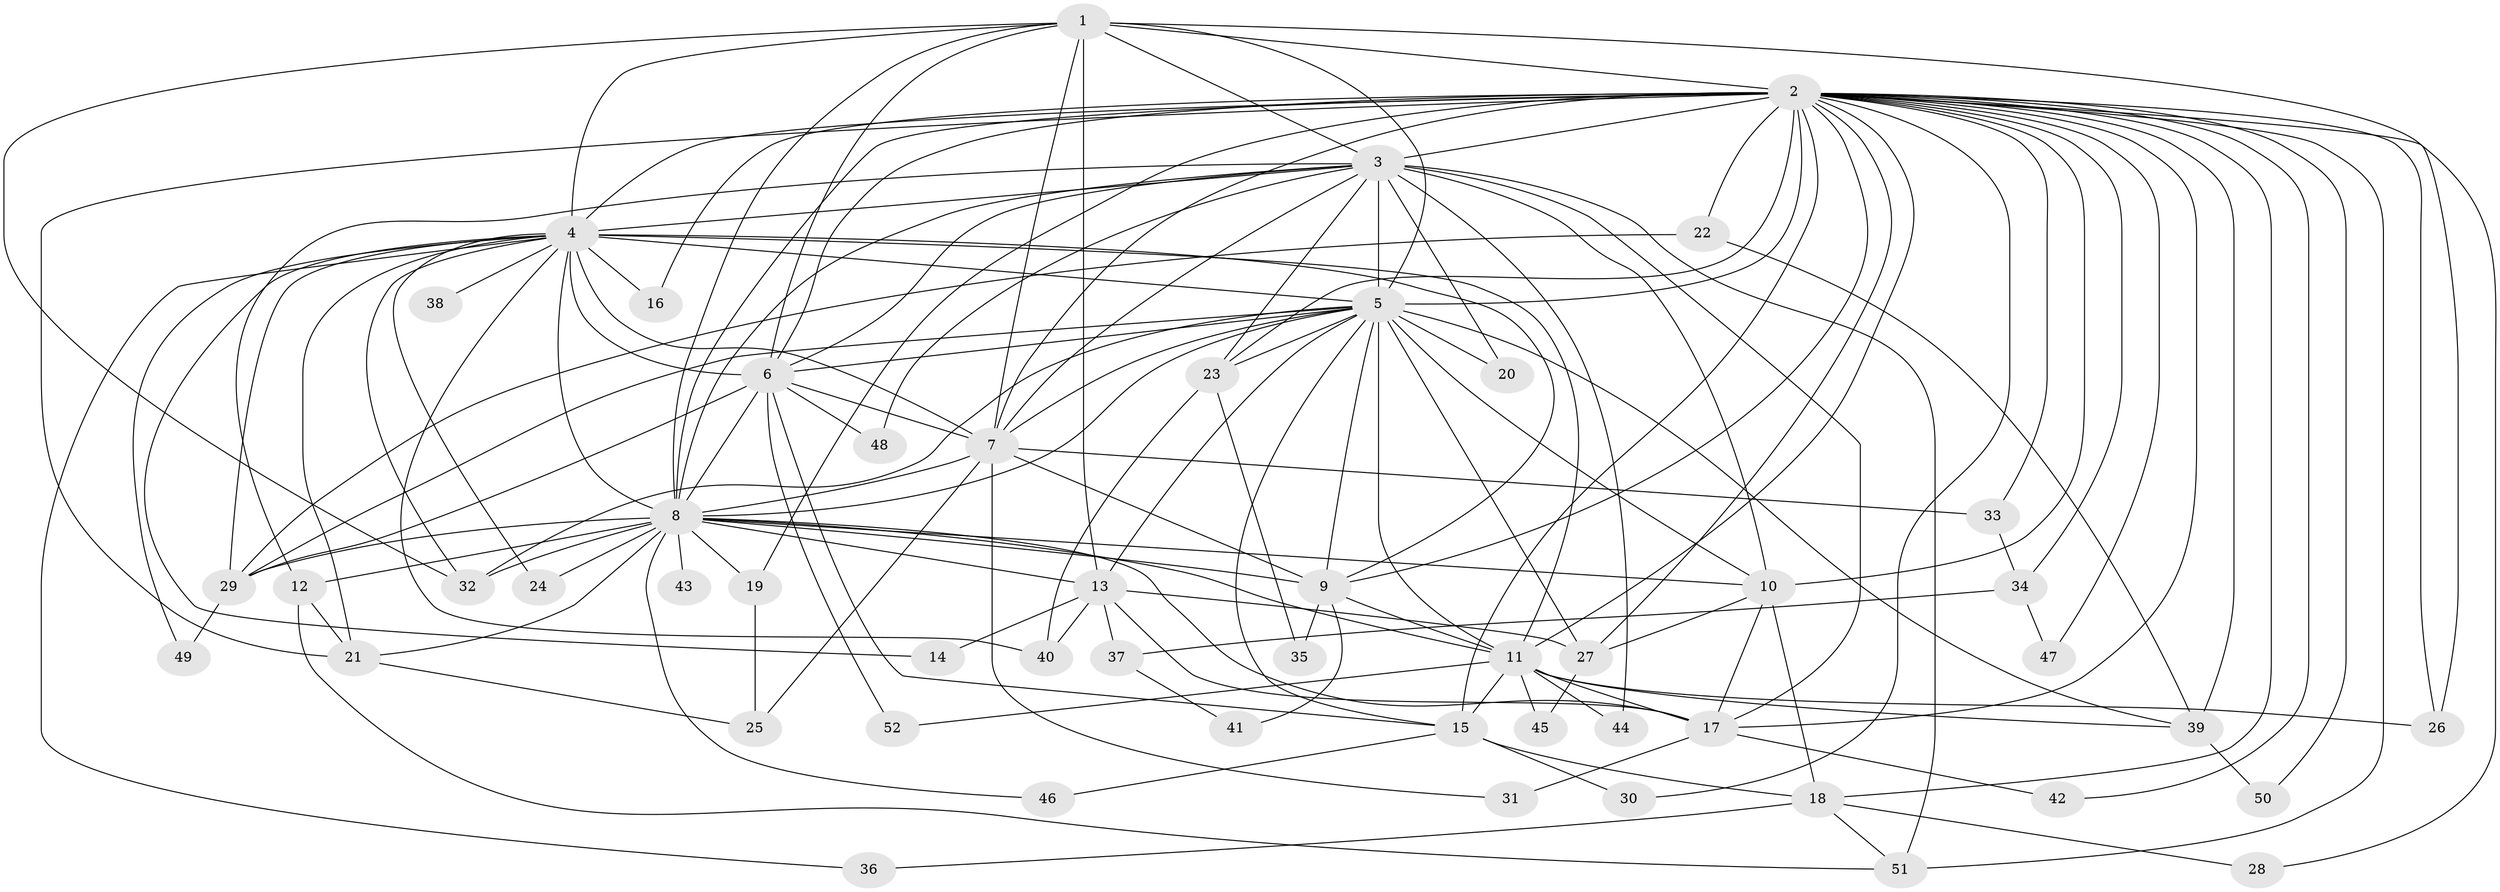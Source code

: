 // original degree distribution, {17: 0.009615384615384616, 26: 0.019230769230769232, 21: 0.019230769230769232, 25: 0.009615384615384616, 27: 0.009615384615384616, 15: 0.019230769230769232, 13: 0.009615384615384616, 4: 0.125, 5: 0.028846153846153848, 7: 0.009615384615384616, 2: 0.5192307692307693, 6: 0.028846153846153848, 3: 0.19230769230769232}
// Generated by graph-tools (version 1.1) at 2025/34/03/09/25 02:34:39]
// undirected, 52 vertices, 146 edges
graph export_dot {
graph [start="1"]
  node [color=gray90,style=filled];
  1;
  2;
  3;
  4;
  5;
  6;
  7;
  8;
  9;
  10;
  11;
  12;
  13;
  14;
  15;
  16;
  17;
  18;
  19;
  20;
  21;
  22;
  23;
  24;
  25;
  26;
  27;
  28;
  29;
  30;
  31;
  32;
  33;
  34;
  35;
  36;
  37;
  38;
  39;
  40;
  41;
  42;
  43;
  44;
  45;
  46;
  47;
  48;
  49;
  50;
  51;
  52;
  1 -- 2 [weight=2.0];
  1 -- 3 [weight=3.0];
  1 -- 4 [weight=1.0];
  1 -- 5 [weight=1.0];
  1 -- 6 [weight=1.0];
  1 -- 7 [weight=1.0];
  1 -- 8 [weight=2.0];
  1 -- 13 [weight=4.0];
  1 -- 26 [weight=1.0];
  1 -- 32 [weight=1.0];
  2 -- 3 [weight=4.0];
  2 -- 4 [weight=2.0];
  2 -- 5 [weight=3.0];
  2 -- 6 [weight=2.0];
  2 -- 7 [weight=2.0];
  2 -- 8 [weight=3.0];
  2 -- 9 [weight=1.0];
  2 -- 10 [weight=2.0];
  2 -- 11 [weight=1.0];
  2 -- 15 [weight=2.0];
  2 -- 16 [weight=1.0];
  2 -- 17 [weight=1.0];
  2 -- 18 [weight=1.0];
  2 -- 19 [weight=1.0];
  2 -- 21 [weight=1.0];
  2 -- 22 [weight=2.0];
  2 -- 23 [weight=1.0];
  2 -- 26 [weight=1.0];
  2 -- 27 [weight=1.0];
  2 -- 28 [weight=1.0];
  2 -- 30 [weight=1.0];
  2 -- 33 [weight=1.0];
  2 -- 34 [weight=1.0];
  2 -- 39 [weight=1.0];
  2 -- 42 [weight=1.0];
  2 -- 47 [weight=1.0];
  2 -- 50 [weight=1.0];
  2 -- 51 [weight=1.0];
  3 -- 4 [weight=2.0];
  3 -- 5 [weight=2.0];
  3 -- 6 [weight=2.0];
  3 -- 7 [weight=2.0];
  3 -- 8 [weight=2.0];
  3 -- 10 [weight=6.0];
  3 -- 12 [weight=1.0];
  3 -- 17 [weight=1.0];
  3 -- 20 [weight=2.0];
  3 -- 23 [weight=1.0];
  3 -- 44 [weight=1.0];
  3 -- 48 [weight=2.0];
  3 -- 51 [weight=1.0];
  4 -- 5 [weight=1.0];
  4 -- 6 [weight=1.0];
  4 -- 7 [weight=2.0];
  4 -- 8 [weight=1.0];
  4 -- 9 [weight=1.0];
  4 -- 11 [weight=2.0];
  4 -- 14 [weight=1.0];
  4 -- 16 [weight=1.0];
  4 -- 21 [weight=1.0];
  4 -- 24 [weight=2.0];
  4 -- 29 [weight=1.0];
  4 -- 32 [weight=1.0];
  4 -- 36 [weight=1.0];
  4 -- 38 [weight=1.0];
  4 -- 40 [weight=1.0];
  4 -- 49 [weight=1.0];
  5 -- 6 [weight=1.0];
  5 -- 7 [weight=1.0];
  5 -- 8 [weight=1.0];
  5 -- 9 [weight=1.0];
  5 -- 10 [weight=1.0];
  5 -- 11 [weight=7.0];
  5 -- 13 [weight=1.0];
  5 -- 15 [weight=1.0];
  5 -- 20 [weight=1.0];
  5 -- 23 [weight=1.0];
  5 -- 27 [weight=1.0];
  5 -- 29 [weight=1.0];
  5 -- 32 [weight=1.0];
  5 -- 39 [weight=1.0];
  6 -- 7 [weight=2.0];
  6 -- 8 [weight=2.0];
  6 -- 15 [weight=1.0];
  6 -- 29 [weight=1.0];
  6 -- 48 [weight=1.0];
  6 -- 52 [weight=1.0];
  7 -- 8 [weight=1.0];
  7 -- 9 [weight=1.0];
  7 -- 25 [weight=1.0];
  7 -- 31 [weight=1.0];
  7 -- 33 [weight=1.0];
  8 -- 9 [weight=1.0];
  8 -- 10 [weight=1.0];
  8 -- 11 [weight=1.0];
  8 -- 12 [weight=1.0];
  8 -- 13 [weight=2.0];
  8 -- 17 [weight=1.0];
  8 -- 19 [weight=1.0];
  8 -- 21 [weight=1.0];
  8 -- 24 [weight=1.0];
  8 -- 29 [weight=1.0];
  8 -- 32 [weight=1.0];
  8 -- 43 [weight=1.0];
  8 -- 46 [weight=1.0];
  9 -- 11 [weight=1.0];
  9 -- 35 [weight=1.0];
  9 -- 41 [weight=1.0];
  10 -- 17 [weight=1.0];
  10 -- 18 [weight=1.0];
  10 -- 27 [weight=1.0];
  11 -- 15 [weight=1.0];
  11 -- 17 [weight=1.0];
  11 -- 26 [weight=1.0];
  11 -- 39 [weight=1.0];
  11 -- 44 [weight=1.0];
  11 -- 45 [weight=1.0];
  11 -- 52 [weight=1.0];
  12 -- 21 [weight=1.0];
  12 -- 51 [weight=1.0];
  13 -- 14 [weight=1.0];
  13 -- 17 [weight=1.0];
  13 -- 27 [weight=1.0];
  13 -- 37 [weight=1.0];
  13 -- 40 [weight=1.0];
  15 -- 18 [weight=1.0];
  15 -- 30 [weight=1.0];
  15 -- 46 [weight=1.0];
  17 -- 31 [weight=1.0];
  17 -- 42 [weight=1.0];
  18 -- 28 [weight=1.0];
  18 -- 36 [weight=1.0];
  18 -- 51 [weight=1.0];
  19 -- 25 [weight=1.0];
  21 -- 25 [weight=1.0];
  22 -- 29 [weight=1.0];
  22 -- 39 [weight=1.0];
  23 -- 35 [weight=1.0];
  23 -- 40 [weight=1.0];
  27 -- 45 [weight=1.0];
  29 -- 49 [weight=1.0];
  33 -- 34 [weight=1.0];
  34 -- 37 [weight=1.0];
  34 -- 47 [weight=1.0];
  37 -- 41 [weight=1.0];
  39 -- 50 [weight=1.0];
}
